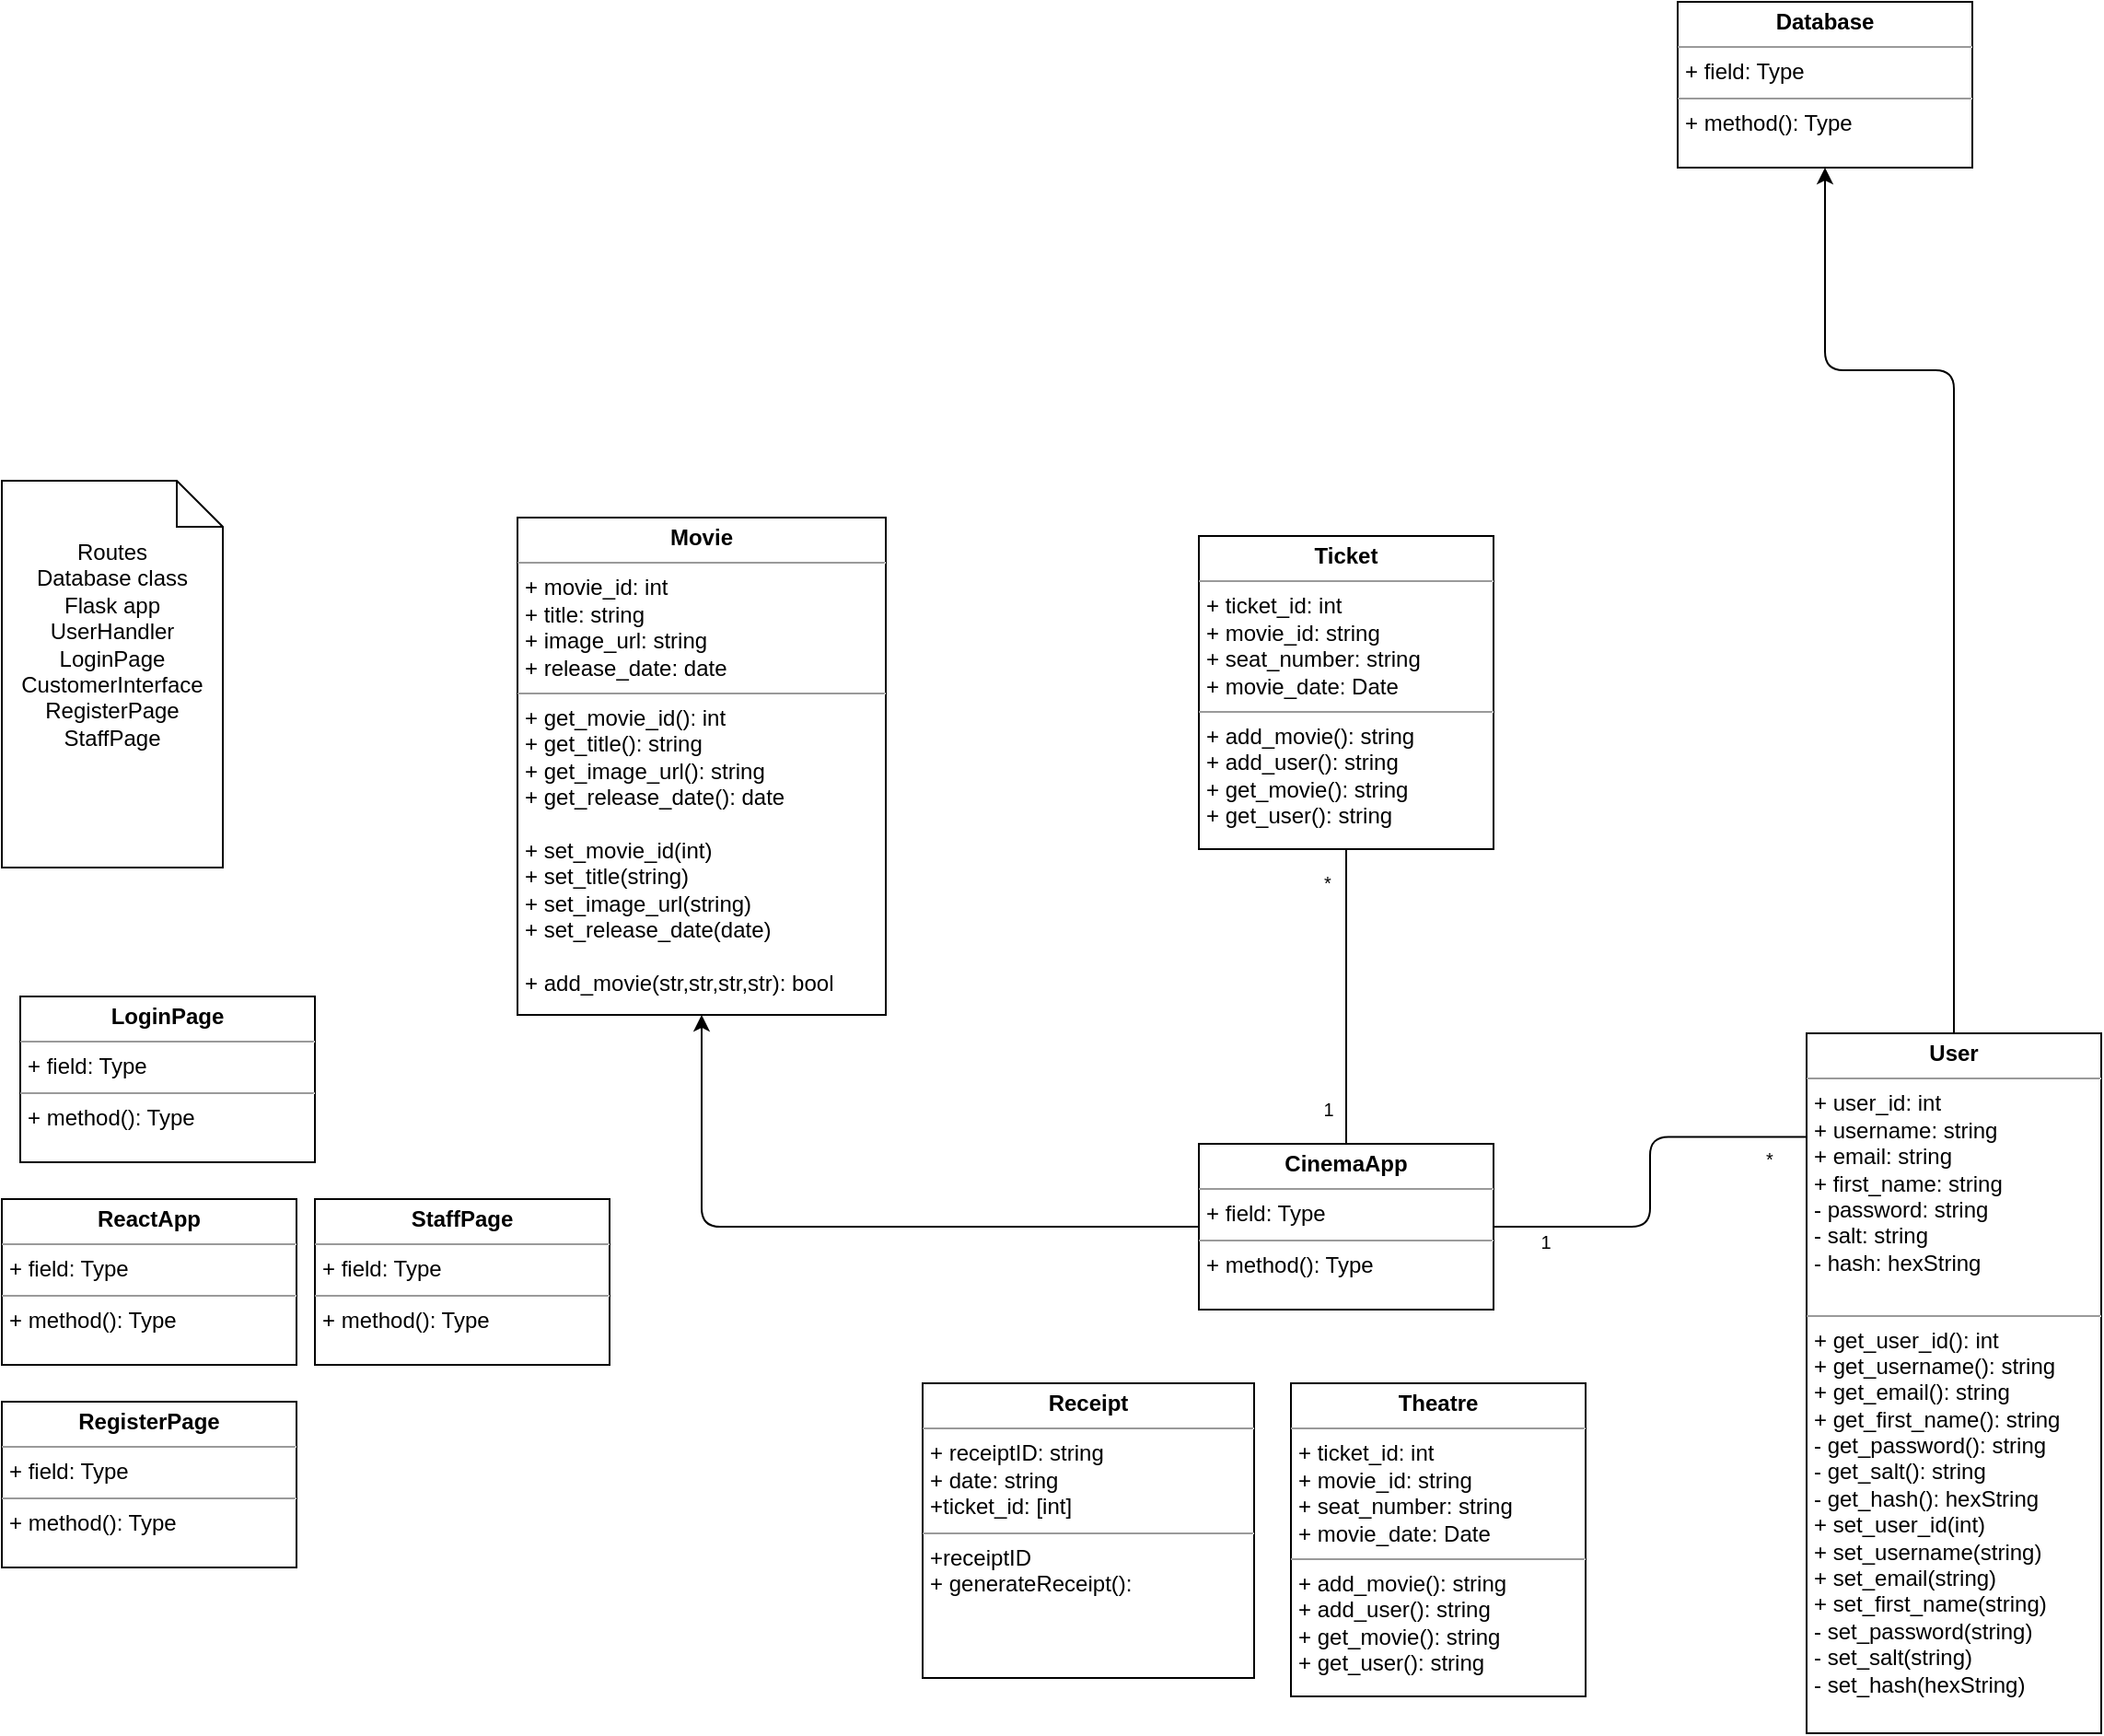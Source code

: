 <mxfile>
    <diagram id="Kt3mGNczDKAcPIyRMLdM" name="Page-1">
        <mxGraphModel dx="2332" dy="1532" grid="1" gridSize="10" guides="1" tooltips="1" connect="1" arrows="1" fold="1" page="0" pageScale="1" pageWidth="850" pageHeight="1100" math="0" shadow="0">
            <root>
                <mxCell id="0"/>
                <mxCell id="1" parent="0"/>
                <mxCell id="NVYO9xFoJNsTKtEMTDoE-13" style="edgeStyle=orthogonalEdgeStyle;html=1;entryX=0.5;entryY=1;entryDx=0;entryDy=0;" edge="1" parent="1" source="5" target="6">
                    <mxGeometry relative="1" as="geometry"/>
                </mxCell>
                <mxCell id="NVYO9xFoJNsTKtEMTDoE-14" style="edgeStyle=none;html=1;entryX=0.5;entryY=1;entryDx=0;entryDy=0;endArrow=none;endFill=0;" edge="1" parent="1" source="5" target="NVYO9xFoJNsTKtEMTDoE-11">
                    <mxGeometry relative="1" as="geometry"/>
                </mxCell>
                <mxCell id="17" value="1" style="edgeLabel;html=1;align=center;verticalAlign=middle;resizable=0;points=[];fontSize=10;" connectable="0" vertex="1" parent="NVYO9xFoJNsTKtEMTDoE-14">
                    <mxGeometry x="0.354" y="4" relative="1" as="geometry">
                        <mxPoint x="-6" y="89" as="offset"/>
                    </mxGeometry>
                </mxCell>
                <mxCell id="NVYO9xFoJNsTKtEMTDoE-15" value="" style="edgeStyle=orthogonalEdgeStyle;html=1;endArrow=none;endFill=0;exitX=1;exitY=0.5;exitDx=0;exitDy=0;entryX=-0.001;entryY=0.148;entryDx=0;entryDy=0;entryPerimeter=0;" edge="1" parent="1" source="5" target="10">
                    <mxGeometry x="-0.882" y="5" relative="1" as="geometry">
                        <mxPoint as="offset"/>
                        <mxPoint x="340" y="285" as="targetPoint"/>
                    </mxGeometry>
                </mxCell>
                <mxCell id="14" value="1" style="edgeLabel;html=1;align=center;verticalAlign=middle;resizable=0;points=[];fontSize=10;" connectable="0" vertex="1" parent="NVYO9xFoJNsTKtEMTDoE-15">
                    <mxGeometry x="-0.25" y="1" relative="1" as="geometry">
                        <mxPoint x="-54" y="9" as="offset"/>
                    </mxGeometry>
                </mxCell>
                <mxCell id="5" value="&lt;p style=&quot;margin: 0px ; margin-top: 4px ; text-align: center&quot;&gt;&lt;b&gt;CinemaApp&lt;/b&gt;&lt;/p&gt;&lt;hr size=&quot;1&quot;&gt;&lt;p style=&quot;margin: 0px ; margin-left: 4px&quot;&gt;+ field: Type&lt;/p&gt;&lt;hr size=&quot;1&quot;&gt;&lt;p style=&quot;margin: 0px ; margin-left: 4px&quot;&gt;+ method(): Type&lt;/p&gt;" style="verticalAlign=top;align=left;overflow=fill;fontSize=12;fontFamily=Helvetica;html=1;" vertex="1" parent="1">
                    <mxGeometry x="20" y="290" width="160" height="90" as="geometry"/>
                </mxCell>
                <mxCell id="6" value="&lt;p style=&quot;margin: 0px ; margin-top: 4px ; text-align: center&quot;&gt;&lt;b&gt;Movie&lt;/b&gt;&lt;/p&gt;&lt;hr size=&quot;1&quot;&gt;&lt;p style=&quot;margin: 0px ; margin-left: 4px&quot;&gt;+ movie_id: int&lt;/p&gt;&lt;p style=&quot;margin: 0px ; margin-left: 4px&quot;&gt;+ title: string&lt;/p&gt;&lt;p style=&quot;margin: 0px ; margin-left: 4px&quot;&gt;+ image_url: string&lt;/p&gt;&lt;p style=&quot;margin: 0px ; margin-left: 4px&quot;&gt;+ release_date: date&lt;/p&gt;&lt;hr size=&quot;1&quot;&gt;&lt;p style=&quot;margin: 0px 0px 0px 4px&quot;&gt;+ get_movie_id(): int&lt;/p&gt;&lt;p style=&quot;margin: 0px 0px 0px 4px&quot;&gt;+ get_title(): string&lt;/p&gt;&lt;p style=&quot;margin: 0px 0px 0px 4px&quot;&gt;+ get_image_url(): string&lt;/p&gt;&lt;p style=&quot;margin: 0px 0px 0px 4px&quot;&gt;+ get_release_date(): date&lt;/p&gt;&lt;p style=&quot;margin: 0px 0px 0px 4px&quot;&gt;&lt;br&gt;&lt;/p&gt;&lt;p style=&quot;margin: 0px 0px 0px 4px&quot;&gt;+ set_movie_id(int)&lt;/p&gt;&lt;p style=&quot;margin: 0px 0px 0px 4px&quot;&gt;+ set_title(string)&lt;/p&gt;&lt;p style=&quot;margin: 0px 0px 0px 4px&quot;&gt;+ set_image_url(string)&lt;/p&gt;&lt;p style=&quot;margin: 0px 0px 0px 4px&quot;&gt;+ set_release_date(date)&lt;/p&gt;&lt;p style=&quot;margin: 0px 0px 0px 4px&quot;&gt;&lt;br&gt;&lt;/p&gt;&lt;p style=&quot;margin: 0px 0px 0px 4px&quot;&gt;+ add_movie(str,str,str,str): bool&lt;/p&gt;&lt;p style=&quot;margin: 0px 0px 0px 4px&quot;&gt;&lt;br&gt;&lt;/p&gt;&lt;div&gt;&lt;br&gt;&lt;/div&gt;&lt;div&gt;&lt;br&gt;&lt;/div&gt;" style="verticalAlign=top;align=left;overflow=fill;fontSize=12;fontFamily=Helvetica;html=1;" vertex="1" parent="1">
                    <mxGeometry x="-350" y="-50" width="200" height="270" as="geometry"/>
                </mxCell>
                <mxCell id="NVYO9xFoJNsTKtEMTDoE-21" style="edgeStyle=orthogonalEdgeStyle;html=1;entryX=0.5;entryY=1;entryDx=0;entryDy=0;exitX=0.5;exitY=0;exitDx=0;exitDy=0;" edge="1" parent="1" source="10" target="NVYO9xFoJNsTKtEMTDoE-16">
                    <mxGeometry relative="1" as="geometry">
                        <Array as="points">
                            <mxPoint x="430" y="-130"/>
                        </Array>
                    </mxGeometry>
                </mxCell>
                <mxCell id="10" value="&lt;p style=&quot;margin: 0px ; margin-top: 4px ; text-align: center&quot;&gt;&lt;b&gt;User&lt;/b&gt;&lt;/p&gt;&lt;hr size=&quot;1&quot;&gt;&lt;p style=&quot;margin: 0px ; margin-left: 4px&quot;&gt;+ user_id: int&lt;/p&gt;&lt;p style=&quot;margin: 0px ; margin-left: 4px&quot;&gt;+ username: string&lt;/p&gt;&lt;p style=&quot;margin: 0px ; margin-left: 4px&quot;&gt;+ email: string&lt;/p&gt;&lt;p style=&quot;margin: 0px ; margin-left: 4px&quot;&gt;+ first_name: string&lt;/p&gt;&lt;p style=&quot;margin: 0px ; margin-left: 4px&quot;&gt;- password: string&lt;/p&gt;&lt;p style=&quot;margin: 0px ; margin-left: 4px&quot;&gt;- salt: string&lt;/p&gt;&lt;p style=&quot;margin: 0px ; margin-left: 4px&quot;&gt;- hash: hexString&lt;/p&gt;&lt;p style=&quot;margin: 0px ; margin-left: 4px&quot;&gt;&lt;br&gt;&lt;/p&gt;&lt;hr size=&quot;1&quot;&gt;&lt;p style=&quot;margin: 0px ; margin-left: 4px&quot;&gt;+ get_user_id(): int&lt;/p&gt;&lt;p style=&quot;margin: 0px ; margin-left: 4px&quot;&gt;+ get_username(): string&lt;/p&gt;&lt;p style=&quot;margin: 0px 0px 0px 4px&quot;&gt;+ get_email(): string&lt;/p&gt;&lt;p style=&quot;margin: 0px 0px 0px 4px&quot;&gt;+ get_first_name(): string&lt;/p&gt;&lt;p style=&quot;margin: 0px 0px 0px 4px&quot;&gt;- get_password(): string&lt;/p&gt;&lt;p style=&quot;margin: 0px 0px 0px 4px&quot;&gt;- get_salt(): string&lt;/p&gt;&lt;p style=&quot;margin: 0px 0px 0px 4px&quot;&gt;- get_hash(): hexString&lt;/p&gt;&lt;p style=&quot;margin: 0px 0px 0px 4px&quot;&gt;+ set_user_id(int)&lt;/p&gt;&lt;p style=&quot;margin: 0px 0px 0px 4px&quot;&gt;+ set_username(string)&lt;/p&gt;&lt;p style=&quot;margin: 0px 0px 0px 4px&quot;&gt;+ set_email(string)&lt;/p&gt;&lt;p style=&quot;margin: 0px 0px 0px 4px&quot;&gt;+ set_first_name(string)&lt;/p&gt;&lt;p style=&quot;margin: 0px 0px 0px 4px&quot;&gt;- set_password(string)&lt;/p&gt;&lt;p style=&quot;margin: 0px 0px 0px 4px&quot;&gt;- set_salt(string)&lt;/p&gt;&lt;p style=&quot;margin: 0px 0px 0px 4px&quot;&gt;- set_hash(hexString)&lt;/p&gt;" style="verticalAlign=top;align=left;overflow=fill;fontSize=12;fontFamily=Helvetica;html=1;" vertex="1" parent="1">
                    <mxGeometry x="350" y="230" width="160" height="380" as="geometry"/>
                </mxCell>
                <mxCell id="NVYO9xFoJNsTKtEMTDoE-10" value="Routes&lt;br&gt;Database class&lt;br&gt;Flask app&lt;br&gt;UserHandler&lt;br&gt;LoginPage&lt;br&gt;CustomerInterface&lt;br&gt;RegisterPage&lt;br&gt;StaffPage&lt;br&gt;" style="shape=note2;boundedLbl=1;whiteSpace=wrap;html=1;size=25;verticalAlign=top;align=center;" vertex="1" parent="1">
                    <mxGeometry x="-630" y="-70" width="120" height="210" as="geometry"/>
                </mxCell>
                <mxCell id="NVYO9xFoJNsTKtEMTDoE-11" value="&lt;p style=&quot;margin: 0px ; margin-top: 4px ; text-align: center&quot;&gt;&lt;b&gt;Ticket&lt;/b&gt;&lt;/p&gt;&lt;hr size=&quot;1&quot;&gt;&lt;p style=&quot;margin: 0px ; margin-left: 4px&quot;&gt;+ ticket_id: int&lt;/p&gt;&lt;p style=&quot;margin: 0px ; margin-left: 4px&quot;&gt;+ movie_id: string&lt;/p&gt;&lt;p style=&quot;margin: 0px ; margin-left: 4px&quot;&gt;+ seat_number: string&lt;/p&gt;&lt;p style=&quot;margin: 0px ; margin-left: 4px&quot;&gt;+ movie_date: Date&lt;/p&gt;&lt;hr size=&quot;1&quot;&gt;&lt;p style=&quot;margin: 0px ; margin-left: 4px&quot;&gt;+ add_movie(): string&lt;/p&gt;&lt;p style=&quot;margin: 0px ; margin-left: 4px&quot;&gt;+ add_user(): string&lt;br&gt;&lt;/p&gt;&lt;p style=&quot;margin: 0px ; margin-left: 4px&quot;&gt;+ get_movie(): string&lt;br&gt;&lt;/p&gt;&lt;p style=&quot;margin: 0px ; margin-left: 4px&quot;&gt;+ get_user(): string&lt;/p&gt;&lt;p style=&quot;margin: 0px ; margin-left: 4px&quot;&gt;&lt;br&gt;&lt;/p&gt;" style="verticalAlign=top;align=left;overflow=fill;fontSize=12;fontFamily=Helvetica;html=1;" vertex="1" parent="1">
                    <mxGeometry x="20" y="-40" width="160" height="170" as="geometry"/>
                </mxCell>
                <mxCell id="NVYO9xFoJNsTKtEMTDoE-16" value="&lt;p style=&quot;margin: 0px ; margin-top: 4px ; text-align: center&quot;&gt;&lt;b&gt;Database&lt;/b&gt;&lt;/p&gt;&lt;hr size=&quot;1&quot;&gt;&lt;p style=&quot;margin: 0px ; margin-left: 4px&quot;&gt;+ field: Type&lt;/p&gt;&lt;hr size=&quot;1&quot;&gt;&lt;p style=&quot;margin: 0px ; margin-left: 4px&quot;&gt;+ method(): Type&lt;/p&gt;" style="verticalAlign=top;align=left;overflow=fill;fontSize=12;fontFamily=Helvetica;html=1;" vertex="1" parent="1">
                    <mxGeometry x="280" y="-330" width="160" height="90" as="geometry"/>
                </mxCell>
                <mxCell id="NVYO9xFoJNsTKtEMTDoE-22" value="&lt;p style=&quot;margin: 0px ; margin-top: 4px ; text-align: center&quot;&gt;&lt;b&gt;ReactApp&lt;/b&gt;&lt;/p&gt;&lt;hr size=&quot;1&quot;&gt;&lt;p style=&quot;margin: 0px ; margin-left: 4px&quot;&gt;+ field: Type&lt;/p&gt;&lt;hr size=&quot;1&quot;&gt;&lt;p style=&quot;margin: 0px ; margin-left: 4px&quot;&gt;+ method(): Type&lt;/p&gt;" style="verticalAlign=top;align=left;overflow=fill;fontSize=12;fontFamily=Helvetica;html=1;" vertex="1" parent="1">
                    <mxGeometry x="-630" y="320" width="160" height="90" as="geometry"/>
                </mxCell>
                <mxCell id="NVYO9xFoJNsTKtEMTDoE-23" value="&lt;p style=&quot;margin: 0px ; margin-top: 4px ; text-align: center&quot;&gt;&lt;b&gt;RegisterPage&lt;/b&gt;&lt;/p&gt;&lt;hr size=&quot;1&quot;&gt;&lt;p style=&quot;margin: 0px ; margin-left: 4px&quot;&gt;+ field: Type&lt;/p&gt;&lt;hr size=&quot;1&quot;&gt;&lt;p style=&quot;margin: 0px ; margin-left: 4px&quot;&gt;+ method(): Type&lt;/p&gt;" style="verticalAlign=top;align=left;overflow=fill;fontSize=12;fontFamily=Helvetica;html=1;" vertex="1" parent="1">
                    <mxGeometry x="-630" y="430" width="160" height="90" as="geometry"/>
                </mxCell>
                <mxCell id="NVYO9xFoJNsTKtEMTDoE-24" value="&lt;p style=&quot;margin: 0px ; margin-top: 4px ; text-align: center&quot;&gt;&lt;b&gt;LoginPage&lt;/b&gt;&lt;/p&gt;&lt;hr size=&quot;1&quot;&gt;&lt;p style=&quot;margin: 0px ; margin-left: 4px&quot;&gt;+ field: Type&lt;/p&gt;&lt;hr size=&quot;1&quot;&gt;&lt;p style=&quot;margin: 0px ; margin-left: 4px&quot;&gt;+ method(): Type&lt;/p&gt;" style="verticalAlign=top;align=left;overflow=fill;fontSize=12;fontFamily=Helvetica;html=1;" vertex="1" parent="1">
                    <mxGeometry x="-620" y="210" width="160" height="90" as="geometry"/>
                </mxCell>
                <mxCell id="NVYO9xFoJNsTKtEMTDoE-25" value="&lt;p style=&quot;margin: 0px ; margin-top: 4px ; text-align: center&quot;&gt;&lt;b&gt;StaffPage&lt;/b&gt;&lt;/p&gt;&lt;hr size=&quot;1&quot;&gt;&lt;p style=&quot;margin: 0px ; margin-left: 4px&quot;&gt;+ field: Type&lt;/p&gt;&lt;hr size=&quot;1&quot;&gt;&lt;p style=&quot;margin: 0px ; margin-left: 4px&quot;&gt;+ method(): Type&lt;/p&gt;" style="verticalAlign=top;align=left;overflow=fill;fontSize=12;fontFamily=Helvetica;html=1;" vertex="1" parent="1">
                    <mxGeometry x="-460" y="320" width="160" height="90" as="geometry"/>
                </mxCell>
                <mxCell id="16" value="*" style="text;align=center;fontStyle=0;verticalAlign=middle;spacingLeft=3;spacingRight=3;strokeColor=none;rotatable=0;points=[[0,0.5],[1,0.5]];portConstraint=eastwest;fontSize=10;" vertex="1" parent="1">
                    <mxGeometry x="320" y="290" width="20" height="16" as="geometry"/>
                </mxCell>
                <mxCell id="18" value="*" style="text;align=center;fontStyle=0;verticalAlign=middle;spacingLeft=3;spacingRight=3;strokeColor=none;rotatable=0;points=[[0,0.5],[1,0.5]];portConstraint=eastwest;fontSize=10;" vertex="1" parent="1">
                    <mxGeometry x="80" y="140" width="20" height="16" as="geometry"/>
                </mxCell>
                <mxCell id="NVYO9xFoJNsTKtEMTDoE-28" value="&lt;p style=&quot;margin: 0px ; margin-top: 4px ; text-align: center&quot;&gt;&lt;b&gt;Theatre&lt;/b&gt;&lt;/p&gt;&lt;hr size=&quot;1&quot;&gt;&lt;p style=&quot;margin: 0px ; margin-left: 4px&quot;&gt;+ ticket_id: int&lt;/p&gt;&lt;p style=&quot;margin: 0px ; margin-left: 4px&quot;&gt;+ movie_id: string&lt;/p&gt;&lt;p style=&quot;margin: 0px ; margin-left: 4px&quot;&gt;+ seat_number: string&lt;/p&gt;&lt;p style=&quot;margin: 0px ; margin-left: 4px&quot;&gt;+ movie_date: Date&lt;/p&gt;&lt;hr size=&quot;1&quot;&gt;&lt;p style=&quot;margin: 0px ; margin-left: 4px&quot;&gt;+ add_movie(): string&lt;/p&gt;&lt;p style=&quot;margin: 0px ; margin-left: 4px&quot;&gt;+ add_user(): string&lt;br&gt;&lt;/p&gt;&lt;p style=&quot;margin: 0px ; margin-left: 4px&quot;&gt;+ get_movie(): string&lt;br&gt;&lt;/p&gt;&lt;p style=&quot;margin: 0px ; margin-left: 4px&quot;&gt;+ get_user(): string&lt;/p&gt;&lt;p style=&quot;margin: 0px ; margin-left: 4px&quot;&gt;&lt;br&gt;&lt;/p&gt;" style="verticalAlign=top;align=left;overflow=fill;fontSize=12;fontFamily=Helvetica;html=1;" vertex="1" parent="1">
                    <mxGeometry x="70" y="420" width="160" height="170" as="geometry"/>
                </mxCell>
                <mxCell id="19" value="&lt;p style=&quot;margin: 0px ; margin-top: 4px ; text-align: center&quot;&gt;&lt;b&gt;Receipt&lt;/b&gt;&lt;/p&gt;&lt;hr size=&quot;1&quot;&gt;&lt;p style=&quot;margin: 0px ; margin-left: 4px&quot;&gt;+ receiptID: string&lt;/p&gt;&lt;p style=&quot;margin: 0px ; margin-left: 4px&quot;&gt;+ date: string&lt;/p&gt;&lt;p style=&quot;margin: 0px ; margin-left: 4px&quot;&gt;+ticket_id: [int]&lt;/p&gt;&lt;hr size=&quot;1&quot;&gt;&lt;p style=&quot;margin: 0px ; margin-left: 4px&quot;&gt;+receiptID&lt;/p&gt;&lt;p style=&quot;margin: 0px ; margin-left: 4px&quot;&gt;+ generateReceipt():&amp;nbsp;&lt;/p&gt;" style="verticalAlign=top;align=left;overflow=fill;fontSize=12;fontFamily=Helvetica;html=1;" vertex="1" parent="1">
                    <mxGeometry x="-130" y="420" width="180" height="160" as="geometry"/>
                </mxCell>
            </root>
        </mxGraphModel>
    </diagram>
</mxfile>